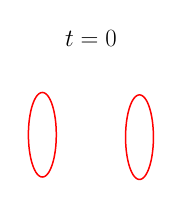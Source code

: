 \begin{tikzpicture}[scale=0.36]

\begin{axis}[
  xmin = -6,
  xmax = 2,
  ymin = -2,
  ymax = 2,
  axis equal = true,
  hide axis,
  title = {\Huge$t=0$}
  ]

\addplot [mark=none,red,line width=1.5] table{
-4.0e+00 1.841e+00
-4.056e+00 1.833e+00
-4.112e+00 1.808e+00
-4.167e+00 1.766e+00
-4.22e+00 1.709e+00
-4.271e+00 1.636e+00
-4.319e+00 1.548e+00
-4.364e+00 1.446e+00
-4.406e+00 1.331e+00
-4.444e+00 1.205e+00
-4.478e+00 1.067e+00
-4.506e+00 9.208e-01
-4.531e+00 7.663e-01
-4.55e+00 6.055e-01
-4.563e+00 4.397e-01
-4.572e+00 2.707e-01
-4.574e+00 1.0e-01
-4.572e+00 -7.067e-02
-4.563e+00 -2.397e-01
-4.55e+00 -4.055e-01
-4.531e+00 -5.663e-01
-4.506e+00 -7.208e-01
-4.478e+00 -8.674e-01
-4.444e+00 -1.005e+00
-4.406e+00 -1.131e+00
-4.364e+00 -1.246e+00
-4.319e+00 -1.348e+00
-4.271e+00 -1.436e+00
-4.22e+00 -1.509e+00
-4.167e+00 -1.566e+00
-4.112e+00 -1.608e+00
-4.056e+00 -1.633e+00
-4.0e+00 -1.641e+00
-3.944e+00 -1.633e+00
-3.888e+00 -1.608e+00
-3.833e+00 -1.566e+00
-3.78e+00 -1.509e+00
-3.729e+00 -1.436e+00
-3.681e+00 -1.348e+00
-3.636e+00 -1.246e+00
-3.594e+00 -1.131e+00
-3.556e+00 -1.005e+00
-3.522e+00 -8.674e-01
-3.494e+00 -7.208e-01
-3.469e+00 -5.663e-01
-3.45e+00 -4.055e-01
-3.437e+00 -2.397e-01
-3.429e+00 -7.067e-02
-3.426e+00 1.0e-01
-3.429e+00 2.707e-01
-3.437e+00 4.397e-01
-3.45e+00 6.055e-01
-3.469e+00 7.663e-01
-3.494e+00 9.208e-01
-3.522e+00 1.067e+00
-3.556e+00 1.205e+00
-3.594e+00 1.331e+00
-3.636e+00 1.446e+00
-3.681e+00 1.548e+00
-3.729e+00 1.636e+00
-3.78e+00 1.709e+00
-3.833e+00 1.766e+00
-3.888e+00 1.808e+00
-3.944e+00 1.833e+00
-4.0e+00 1.841e+00
};

\addplot [mark=none,red,line width=1.5] table{
1.066e-16 1.741e+00
-5.629e-02 1.733e+00
-1.12e-01 1.708e+00
-1.667e-01 1.666e+00
-2.198e-01 1.609e+00
-2.707e-01 1.536e+00
-3.191e-01 1.448e+00
-3.643e-01 1.346e+00
-4.061e-01 1.231e+00
-4.439e-01 1.105e+00
-4.775e-01 9.674e-01
-5.065e-01 8.208e-01
-5.306e-01 6.663e-01
-5.496e-01 5.055e-01
-5.633e-01 3.397e-01
-5.715e-01 1.707e-01
-5.743e-01 1.418e-16
-5.715e-01 -1.707e-01
-5.633e-01 -3.397e-01
-5.496e-01 -5.055e-01
-5.306e-01 -6.663e-01
-5.065e-01 -8.208e-01
-4.775e-01 -9.674e-01
-4.439e-01 -1.105e+00
-4.061e-01 -1.231e+00
-3.643e-01 -1.346e+00
-3.191e-01 -1.448e+00
-2.707e-01 -1.536e+00
-2.198e-01 -1.609e+00
-1.667e-01 -1.666e+00
-1.12e-01 -1.708e+00
-5.629e-02 -1.733e+00
-1.77e-16 -1.741e+00
5.629e-02 -1.733e+00
1.12e-01 -1.708e+00
1.667e-01 -1.666e+00
2.198e-01 -1.609e+00
2.707e-01 -1.536e+00
3.191e-01 -1.448e+00
3.643e-01 -1.346e+00
4.061e-01 -1.231e+00
4.439e-01 -1.105e+00
4.775e-01 -9.674e-01
5.065e-01 -8.208e-01
5.306e-01 -6.663e-01
5.496e-01 -5.055e-01
5.633e-01 -3.397e-01
5.715e-01 -1.707e-01
5.743e-01 -3.55e-16
5.715e-01 1.707e-01
5.633e-01 3.397e-01
5.496e-01 5.055e-01
5.306e-01 6.663e-01
5.065e-01 8.208e-01
4.775e-01 9.674e-01
4.439e-01 1.105e+00
4.061e-01 1.231e+00
3.643e-01 1.346e+00
3.191e-01 1.448e+00
2.707e-01 1.536e+00
2.198e-01 1.609e+00
1.667e-01 1.666e+00
1.12e-01 1.708e+00
5.629e-02 1.733e+00
1.066e-16 1.741e+00
};

\end{axis}
\end{tikzpicture}

